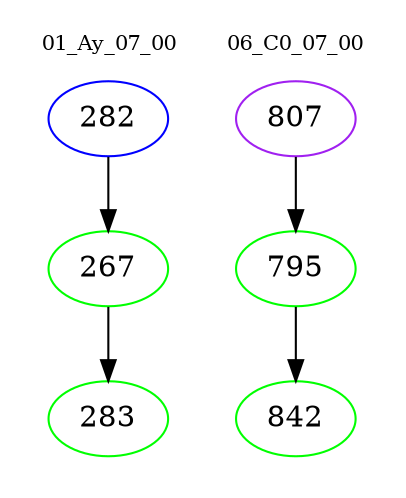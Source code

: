 digraph{
subgraph cluster_0 {
color = white
label = "01_Ay_07_00";
fontsize=10;
T0_282 [label="282", color="blue"]
T0_282 -> T0_267 [color="black"]
T0_267 [label="267", color="green"]
T0_267 -> T0_283 [color="black"]
T0_283 [label="283", color="green"]
}
subgraph cluster_1 {
color = white
label = "06_C0_07_00";
fontsize=10;
T1_807 [label="807", color="purple"]
T1_807 -> T1_795 [color="black"]
T1_795 [label="795", color="green"]
T1_795 -> T1_842 [color="black"]
T1_842 [label="842", color="green"]
}
}
